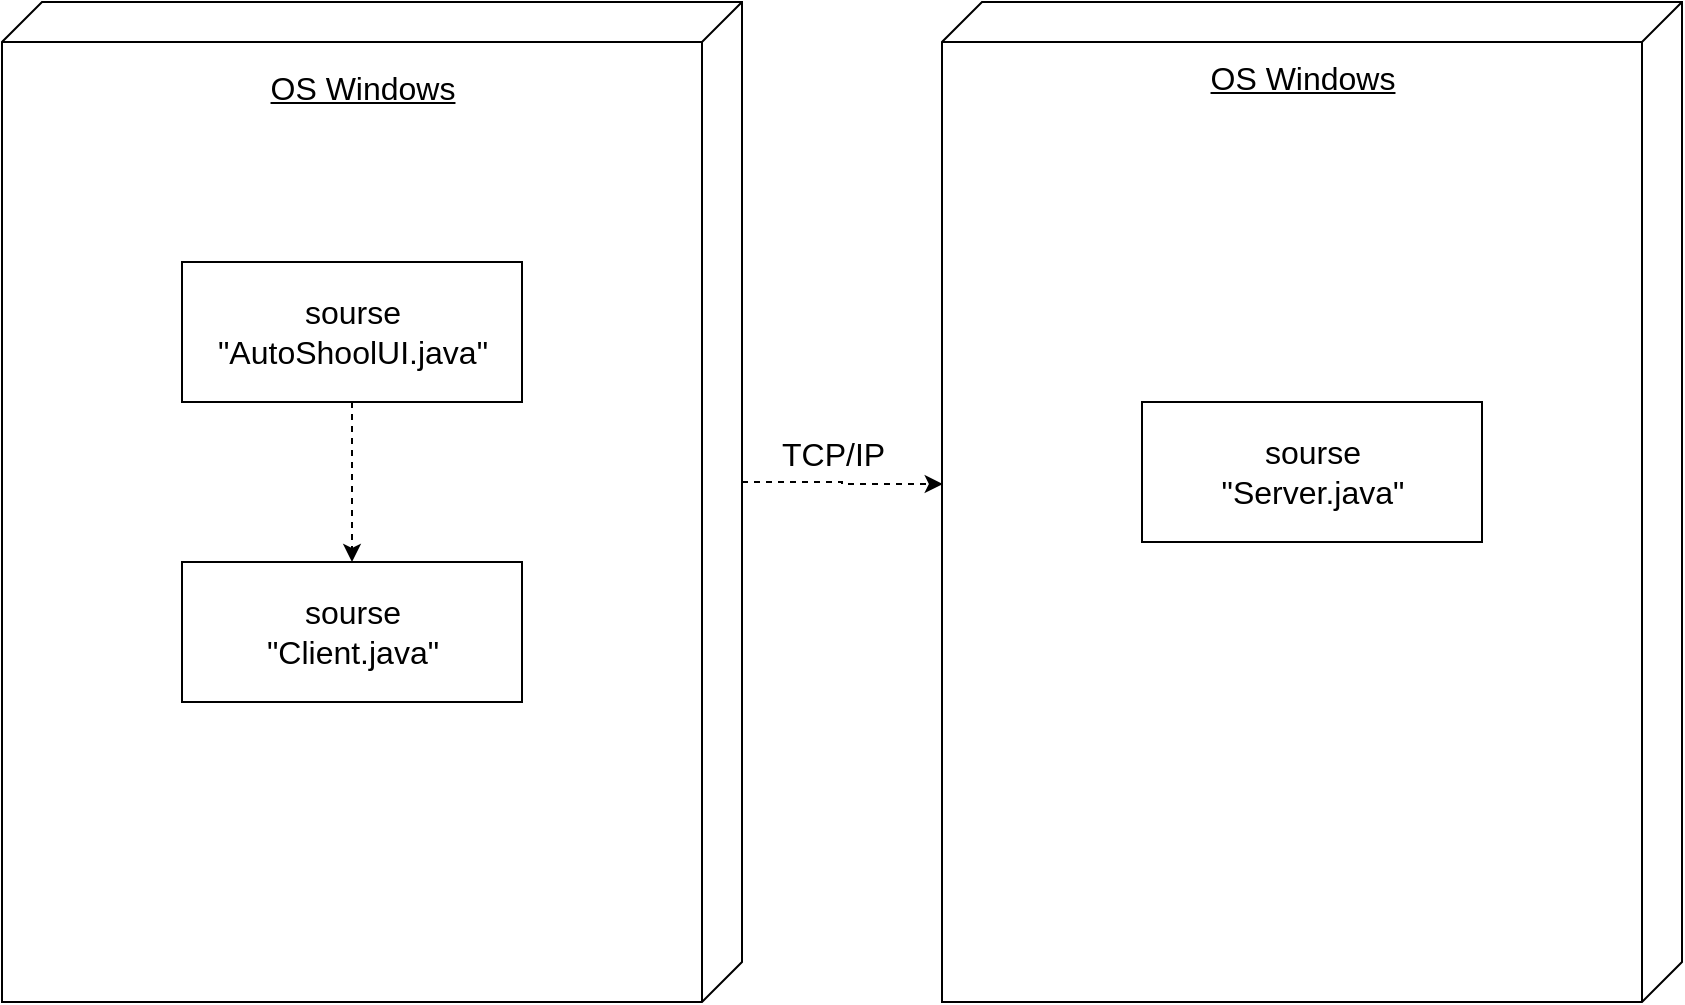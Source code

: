 <mxfile version="15.8.4" type="device"><diagram id="wl6uP8GtHAGHFr0IGeLF" name="Страница 1"><mxGraphModel dx="1714" dy="979" grid="1" gridSize="10" guides="1" tooltips="1" connect="1" arrows="1" fold="1" page="1" pageScale="1" pageWidth="827" pageHeight="1169" math="0" shadow="0"><root><mxCell id="0"/><mxCell id="1" parent="0"/><mxCell id="fZGDQQjWSn64VYEitAz_-11" style="edgeStyle=orthogonalEdgeStyle;rounded=0;orthogonalLoop=1;jettySize=auto;html=1;exitX=0;exitY=0;exitDx=240;exitDy=0;exitPerimeter=0;entryX=0.482;entryY=0.999;entryDx=0;entryDy=0;entryPerimeter=0;dashed=1;fontSize=16;" edge="1" parent="1" source="fZGDQQjWSn64VYEitAz_-4" target="fZGDQQjWSn64VYEitAz_-6"><mxGeometry relative="1" as="geometry"/></mxCell><mxCell id="fZGDQQjWSn64VYEitAz_-4" value="&lt;span style=&quot;font-size: 16px&quot;&gt;&lt;br&gt;OS Windows&lt;/span&gt;" style="verticalAlign=top;align=center;spacingTop=8;spacingLeft=2;spacingRight=12;shape=cube;size=20;direction=south;fontStyle=4;html=1;" vertex="1" parent="1"><mxGeometry x="-20" y="20" width="370" height="500" as="geometry"/></mxCell><mxCell id="fZGDQQjWSn64VYEitAz_-6" value="&lt;br style=&quot;font-size: 16px&quot;&gt;&lt;div&gt;&lt;span style=&quot;font-size: 16px&quot;&gt;OS Windows&lt;/span&gt;&lt;/div&gt;" style="verticalAlign=top;align=center;spacingTop=8;spacingLeft=2;spacingRight=12;shape=cube;size=20;direction=south;fontStyle=4;html=1;" vertex="1" parent="1"><mxGeometry x="450" y="20" width="370" height="500" as="geometry"/></mxCell><mxCell id="fZGDQQjWSn64VYEitAz_-7" value="sourse&lt;br&gt;&quot;Client.java&quot;" style="html=1;fontSize=16;align=center;" vertex="1" parent="1"><mxGeometry x="70" y="300" width="170" height="70" as="geometry"/></mxCell><mxCell id="fZGDQQjWSn64VYEitAz_-10" style="edgeStyle=orthogonalEdgeStyle;rounded=0;orthogonalLoop=1;jettySize=auto;html=1;exitX=0.5;exitY=1;exitDx=0;exitDy=0;fontSize=16;dashed=1;" edge="1" parent="1" source="fZGDQQjWSn64VYEitAz_-8" target="fZGDQQjWSn64VYEitAz_-7"><mxGeometry relative="1" as="geometry"/></mxCell><mxCell id="fZGDQQjWSn64VYEitAz_-8" value="sourse&lt;br&gt;&quot;AutoShoolUI.java&quot;" style="html=1;fontSize=16;align=center;" vertex="1" parent="1"><mxGeometry x="70" y="150" width="170" height="70" as="geometry"/></mxCell><mxCell id="fZGDQQjWSn64VYEitAz_-9" value="sourse&lt;br&gt;&quot;Server.java&quot;" style="html=1;fontSize=16;align=center;" vertex="1" parent="1"><mxGeometry x="550" y="220" width="170" height="70" as="geometry"/></mxCell><mxCell id="fZGDQQjWSn64VYEitAz_-12" value="TCP/IP" style="text;strokeColor=none;fillColor=none;align=left;verticalAlign=top;spacingLeft=4;spacingRight=4;overflow=hidden;rotatable=0;points=[[0,0.5],[1,0.5]];portConstraint=eastwest;fontSize=16;" vertex="1" parent="1"><mxGeometry x="364" y="230" width="100" height="26" as="geometry"/></mxCell></root></mxGraphModel></diagram></mxfile>